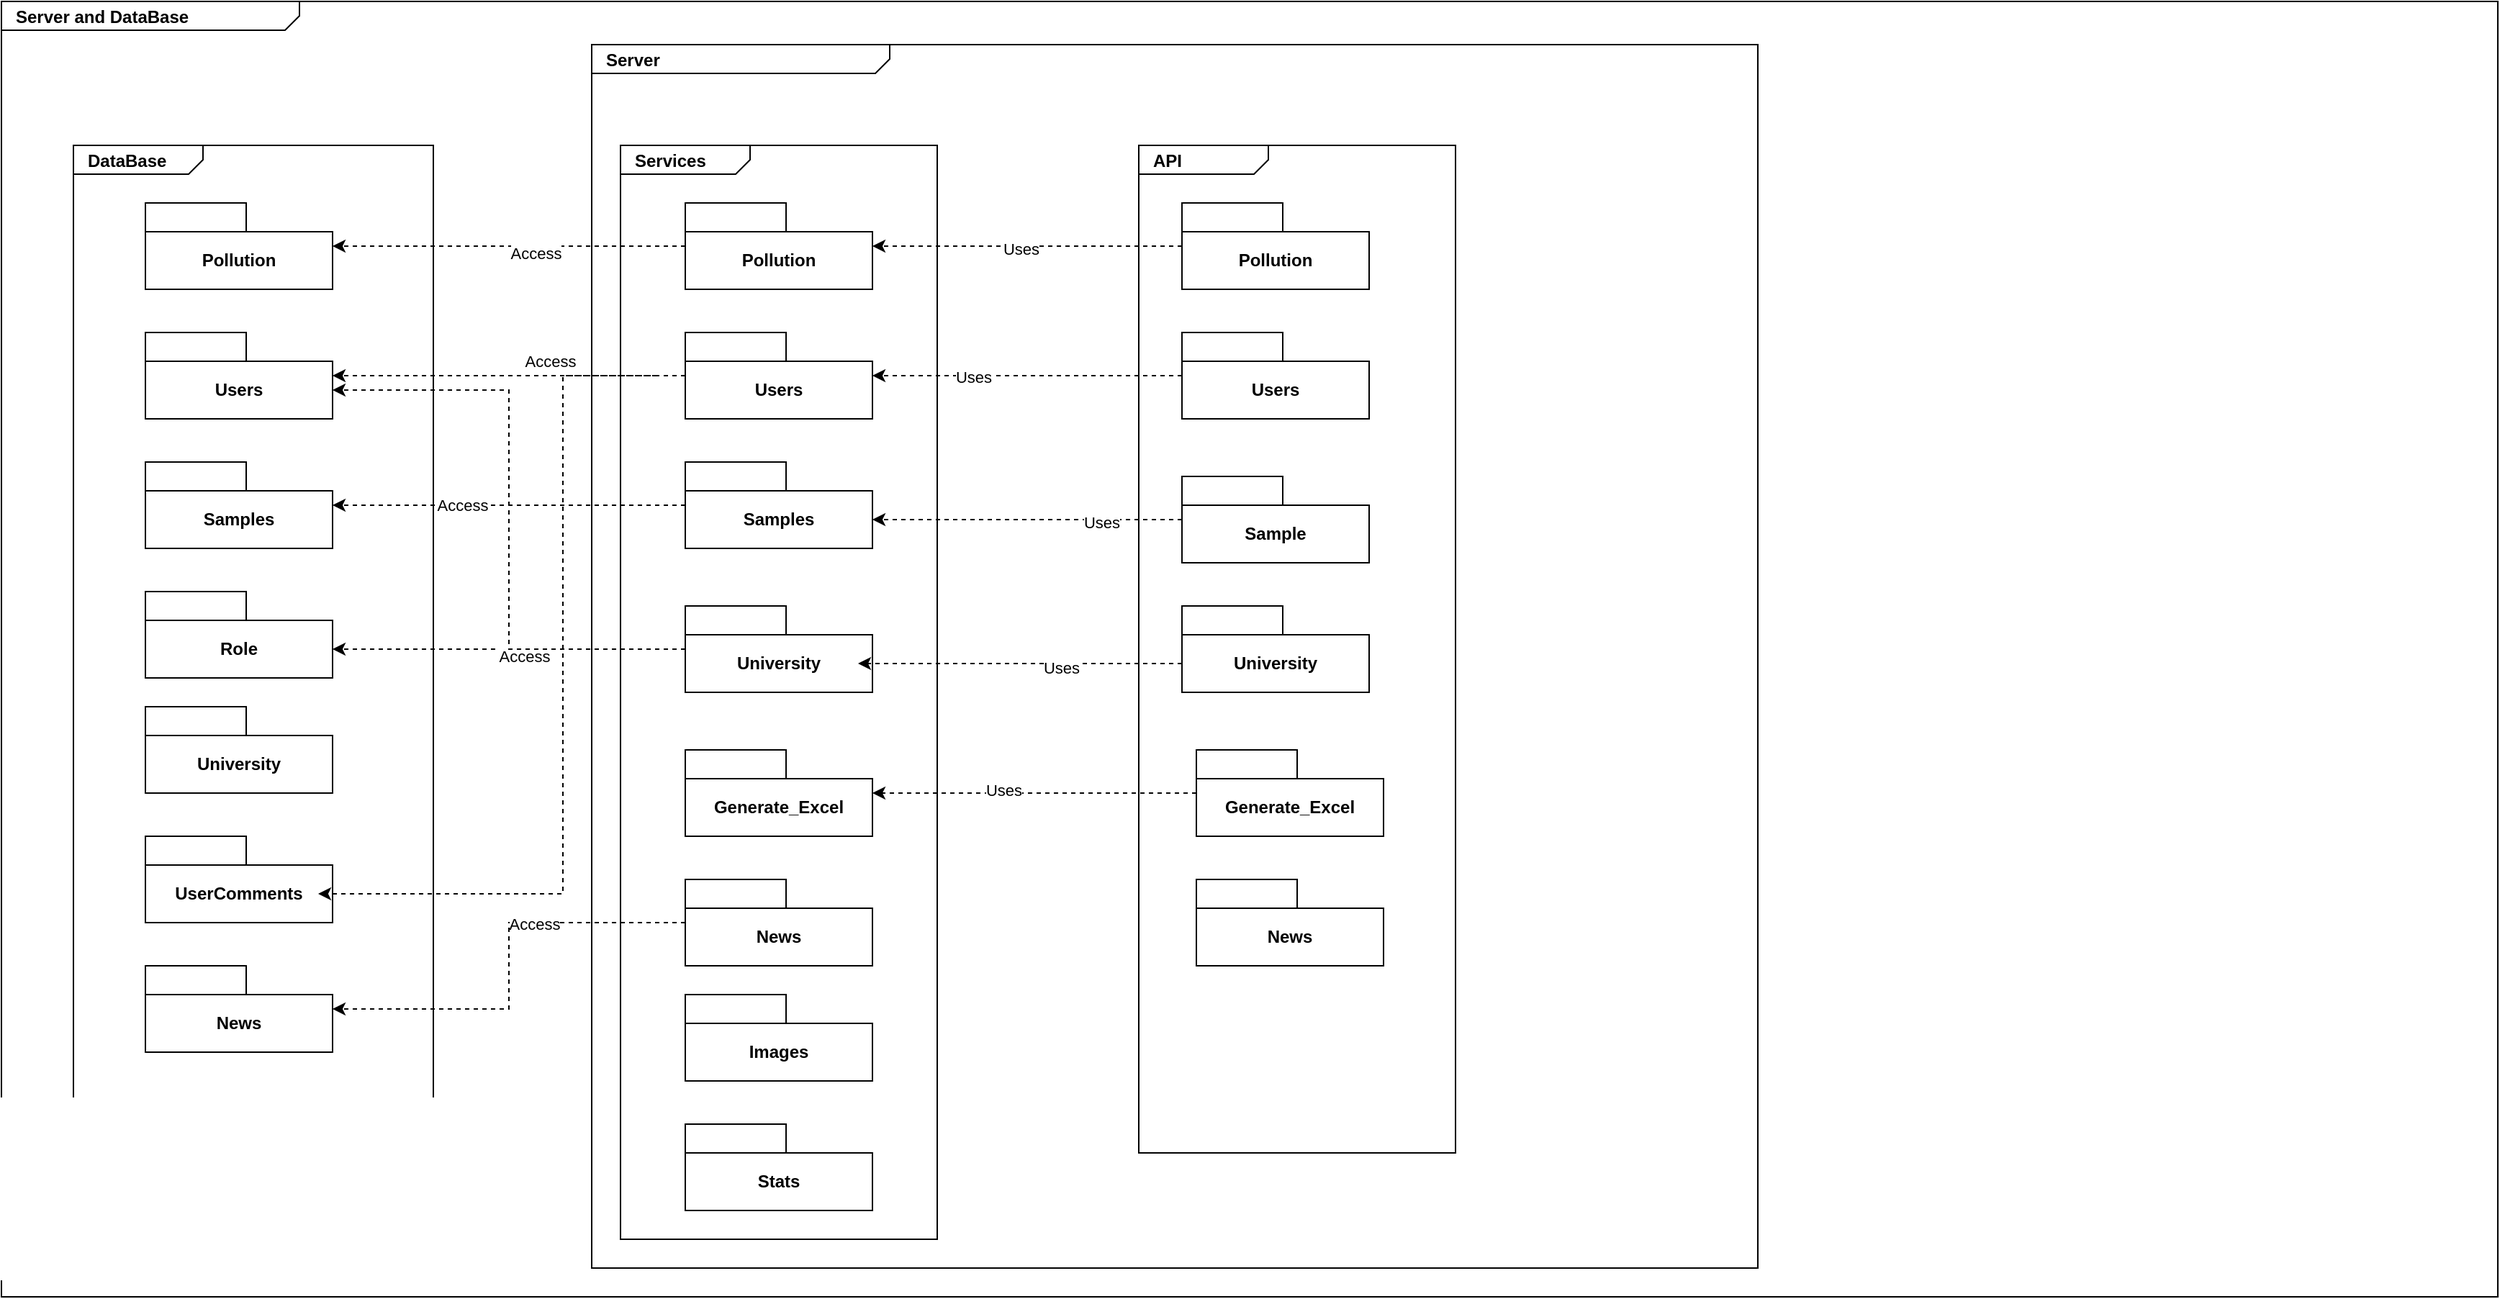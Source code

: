 <mxfile version="26.0.14">
  <diagram name="Page-1" id="929967ad-93f9-6ef4-fab6-5d389245f69c">
    <mxGraphModel dx="1160" dy="1162" grid="1" gridSize="10" guides="1" tooltips="1" connect="1" arrows="1" fold="1" page="1" pageScale="1.5" pageWidth="1169" pageHeight="826" background="none" math="0" shadow="0">
      <root>
        <mxCell id="0" style=";html=1;" />
        <mxCell id="1" style=";html=1;" parent="0" />
        <mxCell id="fy4j5EEXsITpbpzP0Zdo-60" value="&lt;p style=&quot;margin: 0px ; margin-top: 4px ; margin-left: 10px ; text-align: left&quot;&gt;&lt;b&gt;Server and DataBase&lt;/b&gt;&lt;/p&gt;" style="html=1;strokeWidth=1;shape=mxgraph.sysml.package;html=1;overflow=fill;whiteSpace=wrap;fontSize=12;align=center;labelX=207;" vertex="1" parent="1">
          <mxGeometry x="20" y="80" width="1734" height="900" as="geometry" />
        </mxCell>
        <mxCell id="1672d66443f91eb5-1" value="&lt;p style=&quot;margin: 0px ; margin-top: 4px ; margin-left: 10px ; text-align: left&quot;&gt;&lt;b&gt;Server&lt;/b&gt;&lt;/p&gt;" style="html=1;strokeWidth=1;shape=mxgraph.sysml.package;html=1;overflow=fill;whiteSpace=wrap;fontSize=12;align=center;labelX=207;" parent="1" vertex="1">
          <mxGeometry x="430" y="110" width="810" height="850" as="geometry" />
        </mxCell>
        <mxCell id="fy4j5EEXsITpbpzP0Zdo-16" value="&lt;p style=&quot;margin:0px;margin-top:4px;margin-left:10px;text-align:left;&quot;&gt;&lt;b&gt;DataBase&lt;/b&gt;&lt;/p&gt;" style="html=1;shape=mxgraph.sysml.package;html=1;overflow=fill;whiteSpace=wrap;" vertex="1" parent="1">
          <mxGeometry x="70" y="180" width="250" height="700" as="geometry" />
        </mxCell>
        <mxCell id="1z70BXOUAb1ZmNSoUYHr-9" style="edgeStyle=orthogonalEdgeStyle;rounded=0;orthogonalLoop=1;jettySize=auto;html=1;endArrow=none;startFill=0;" parent="1" target="1z70BXOUAb1ZmNSoUYHr-8" edge="1">
          <mxGeometry relative="1" as="geometry">
            <mxPoint x="505" y="590" as="sourcePoint" />
          </mxGeometry>
        </mxCell>
        <mxCell id="1z70BXOUAb1ZmNSoUYHr-13" style="edgeStyle=orthogonalEdgeStyle;rounded=0;orthogonalLoop=1;jettySize=auto;html=1;endArrow=none;startFill=0;" parent="1" target="1z70BXOUAb1ZmNSoUYHr-11" edge="1">
          <mxGeometry relative="1" as="geometry">
            <mxPoint x="581.5" y="560" as="sourcePoint" />
          </mxGeometry>
        </mxCell>
        <mxCell id="1z70BXOUAb1ZmNSoUYHr-16" style="edgeStyle=orthogonalEdgeStyle;rounded=0;orthogonalLoop=1;jettySize=auto;html=1;endArrow=none;startFill=0;" parent="1" source="1672d66443f91eb5-10" edge="1">
          <mxGeometry relative="1" as="geometry">
            <Array as="points">
              <mxPoint x="530" y="430" />
            </Array>
            <mxPoint x="640" y="430" as="targetPoint" />
          </mxGeometry>
        </mxCell>
        <mxCell id="rvwP7tbB7jXG2jo1dAHa-2" style="edgeStyle=none;curved=1;rounded=0;orthogonalLoop=1;jettySize=auto;html=1;fontSize=12;startSize=8;endSize=8;endArrow=none;startFill=0;" parent="1" target="rvwP7tbB7jXG2jo1dAHa-1" edge="1">
          <mxGeometry relative="1" as="geometry">
            <mxPoint x="725.589" y="590" as="sourcePoint" />
          </mxGeometry>
        </mxCell>
        <mxCell id="fy4j5EEXsITpbpzP0Zdo-1" value="University" style="shape=folder;fontStyle=1;tabWidth=70;tabHeight=20;tabPosition=left;html=1;boundedLbl=1;whiteSpace=wrap;" vertex="1" parent="1">
          <mxGeometry x="120" y="570" width="130" height="60" as="geometry" />
        </mxCell>
        <mxCell id="fy4j5EEXsITpbpzP0Zdo-2" value="Users" style="shape=folder;fontStyle=1;tabWidth=70;tabHeight=20;tabPosition=left;html=1;boundedLbl=1;whiteSpace=wrap;" vertex="1" parent="1">
          <mxGeometry x="120" y="310" width="130" height="60" as="geometry" />
        </mxCell>
        <mxCell id="fy4j5EEXsITpbpzP0Zdo-3" value="Role" style="shape=folder;fontStyle=1;tabWidth=70;tabHeight=20;tabPosition=left;html=1;boundedLbl=1;whiteSpace=wrap;" vertex="1" parent="1">
          <mxGeometry x="120" y="490" width="130" height="60" as="geometry" />
        </mxCell>
        <mxCell id="fy4j5EEXsITpbpzP0Zdo-4" value="Samples" style="shape=folder;fontStyle=1;tabWidth=70;tabHeight=20;tabPosition=left;html=1;boundedLbl=1;whiteSpace=wrap;" vertex="1" parent="1">
          <mxGeometry x="120" y="400" width="130" height="60" as="geometry" />
        </mxCell>
        <mxCell id="fy4j5EEXsITpbpzP0Zdo-5" value="Pollution" style="shape=folder;fontStyle=1;tabWidth=70;tabHeight=20;tabPosition=left;html=1;boundedLbl=1;whiteSpace=wrap;" vertex="1" parent="1">
          <mxGeometry x="120" y="220" width="130" height="60" as="geometry" />
        </mxCell>
        <mxCell id="fy4j5EEXsITpbpzP0Zdo-7" value="News" style="shape=folder;fontStyle=1;tabWidth=70;tabHeight=20;tabPosition=left;html=1;boundedLbl=1;whiteSpace=wrap;" vertex="1" parent="1">
          <mxGeometry x="120" y="750" width="130" height="60" as="geometry" />
        </mxCell>
        <mxCell id="fy4j5EEXsITpbpzP0Zdo-8" value="&lt;font style=&quot;color: rgb(0, 0, 0);&quot;&gt;UserComments&lt;/font&gt;" style="shape=folder;fontStyle=1;tabWidth=70;tabHeight=20;tabPosition=left;html=1;boundedLbl=1;whiteSpace=wrap;strokeColor=light-dark(#000000,#FFFFFF);" vertex="1" parent="1">
          <mxGeometry x="120" y="660" width="130" height="60" as="geometry" />
        </mxCell>
        <mxCell id="fy4j5EEXsITpbpzP0Zdo-12" value="&lt;p style=&quot;margin:0px;margin-top:4px;margin-left:10px;text-align:left;&quot;&gt;&lt;b&gt;API&lt;/b&gt;&lt;/p&gt;" style="html=1;shape=mxgraph.sysml.package;html=1;overflow=fill;whiteSpace=wrap;fillColor=none;" vertex="1" parent="1">
          <mxGeometry x="810" y="180" width="220" height="700" as="geometry" />
        </mxCell>
        <mxCell id="fy4j5EEXsITpbpzP0Zdo-15" value="News" style="shape=folder;fontStyle=1;tabWidth=70;tabHeight=20;tabPosition=left;html=1;boundedLbl=1;whiteSpace=wrap;" vertex="1" parent="1">
          <mxGeometry x="850" y="690" width="130" height="60" as="geometry" />
        </mxCell>
        <mxCell id="fy4j5EEXsITpbpzP0Zdo-18" value="&lt;p style=&quot;margin:0px;margin-top:4px;margin-left:10px;text-align:left;&quot;&gt;&lt;b&gt;Services&lt;/b&gt;&lt;/p&gt;" style="html=1;shape=mxgraph.sysml.package;html=1;overflow=fill;whiteSpace=wrap;fillColor=none;" vertex="1" parent="1">
          <mxGeometry x="450" y="180" width="220" height="760" as="geometry" />
        </mxCell>
        <mxCell id="fy4j5EEXsITpbpzP0Zdo-39" style="edgeStyle=orthogonalEdgeStyle;shape=connector;rounded=0;orthogonalLoop=1;jettySize=auto;html=1;dashed=1;strokeColor=default;align=center;verticalAlign=middle;fontFamily=Helvetica;fontSize=11;fontColor=default;labelBackgroundColor=default;endArrow=classic;" edge="1" parent="1" source="fy4j5EEXsITpbpzP0Zdo-19" target="fy4j5EEXsITpbpzP0Zdo-7">
          <mxGeometry relative="1" as="geometry" />
        </mxCell>
        <mxCell id="fy4j5EEXsITpbpzP0Zdo-40" value="Access" style="edgeLabel;html=1;align=center;verticalAlign=middle;resizable=0;points=[];fontFamily=Helvetica;fontSize=11;fontColor=default;labelBackgroundColor=default;" vertex="1" connectable="0" parent="fy4j5EEXsITpbpzP0Zdo-39">
          <mxGeometry x="-0.313" y="1" relative="1" as="geometry">
            <mxPoint as="offset" />
          </mxGeometry>
        </mxCell>
        <mxCell id="fy4j5EEXsITpbpzP0Zdo-19" value="News" style="shape=folder;fontStyle=1;tabWidth=70;tabHeight=20;tabPosition=left;html=1;boundedLbl=1;whiteSpace=wrap;" vertex="1" parent="1">
          <mxGeometry x="495" y="690" width="130" height="60" as="geometry" />
        </mxCell>
        <mxCell id="fy4j5EEXsITpbpzP0Zdo-20" value="Generate_Excel" style="shape=folder;fontStyle=1;tabWidth=70;tabHeight=20;tabPosition=left;html=1;boundedLbl=1;whiteSpace=wrap;" vertex="1" parent="1">
          <mxGeometry x="495" y="600" width="130" height="60" as="geometry" />
        </mxCell>
        <mxCell id="fy4j5EEXsITpbpzP0Zdo-28" style="edgeStyle=orthogonalEdgeStyle;rounded=0;orthogonalLoop=1;jettySize=auto;html=1;dashed=1;" edge="1" parent="1" source="fy4j5EEXsITpbpzP0Zdo-22" target="fy4j5EEXsITpbpzP0Zdo-5">
          <mxGeometry relative="1" as="geometry" />
        </mxCell>
        <mxCell id="fy4j5EEXsITpbpzP0Zdo-29" value="Access" style="edgeLabel;html=1;align=center;verticalAlign=middle;resizable=0;points=[];fontFamily=Helvetica;fontSize=11;fontColor=default;labelBackgroundColor=default;" vertex="1" connectable="0" parent="fy4j5EEXsITpbpzP0Zdo-28">
          <mxGeometry x="-0.149" y="5" relative="1" as="geometry">
            <mxPoint as="offset" />
          </mxGeometry>
        </mxCell>
        <mxCell id="fy4j5EEXsITpbpzP0Zdo-22" value="Pollution" style="shape=folder;fontStyle=1;tabWidth=70;tabHeight=20;tabPosition=left;html=1;boundedLbl=1;whiteSpace=wrap;" vertex="1" parent="1">
          <mxGeometry x="495" y="220" width="130" height="60" as="geometry" />
        </mxCell>
        <mxCell id="fy4j5EEXsITpbpzP0Zdo-32" style="edgeStyle=orthogonalEdgeStyle;shape=connector;rounded=0;orthogonalLoop=1;jettySize=auto;html=1;dashed=1;strokeColor=default;align=center;verticalAlign=middle;fontFamily=Helvetica;fontSize=11;fontColor=default;labelBackgroundColor=default;endArrow=classic;" edge="1" parent="1" source="fy4j5EEXsITpbpzP0Zdo-23" target="fy4j5EEXsITpbpzP0Zdo-2">
          <mxGeometry relative="1" as="geometry" />
        </mxCell>
        <mxCell id="fy4j5EEXsITpbpzP0Zdo-33" value="Access" style="edgeLabel;html=1;align=center;verticalAlign=middle;resizable=0;points=[];fontFamily=Helvetica;fontSize=11;fontColor=default;labelBackgroundColor=default;" vertex="1" connectable="0" parent="fy4j5EEXsITpbpzP0Zdo-32">
          <mxGeometry x="-0.231" y="-2" relative="1" as="geometry">
            <mxPoint y="-8" as="offset" />
          </mxGeometry>
        </mxCell>
        <mxCell id="fy4j5EEXsITpbpzP0Zdo-23" value="Users" style="shape=folder;fontStyle=1;tabWidth=70;tabHeight=20;tabPosition=left;html=1;boundedLbl=1;whiteSpace=wrap;" vertex="1" parent="1">
          <mxGeometry x="495" y="310" width="130" height="60" as="geometry" />
        </mxCell>
        <mxCell id="fy4j5EEXsITpbpzP0Zdo-34" style="edgeStyle=orthogonalEdgeStyle;shape=connector;rounded=0;orthogonalLoop=1;jettySize=auto;html=1;dashed=1;strokeColor=default;align=center;verticalAlign=middle;fontFamily=Helvetica;fontSize=11;fontColor=default;labelBackgroundColor=default;endArrow=classic;" edge="1" parent="1" source="fy4j5EEXsITpbpzP0Zdo-24" target="fy4j5EEXsITpbpzP0Zdo-4">
          <mxGeometry relative="1" as="geometry" />
        </mxCell>
        <mxCell id="fy4j5EEXsITpbpzP0Zdo-35" value="Access" style="edgeLabel;html=1;align=center;verticalAlign=middle;resizable=0;points=[];fontFamily=Helvetica;fontSize=11;fontColor=default;labelBackgroundColor=default;" vertex="1" connectable="0" parent="fy4j5EEXsITpbpzP0Zdo-34">
          <mxGeometry x="0.128" y="2" relative="1" as="geometry">
            <mxPoint x="-17" y="-2" as="offset" />
          </mxGeometry>
        </mxCell>
        <mxCell id="fy4j5EEXsITpbpzP0Zdo-24" value="Samples" style="shape=folder;fontStyle=1;tabWidth=70;tabHeight=20;tabPosition=left;html=1;boundedLbl=1;whiteSpace=wrap;" vertex="1" parent="1">
          <mxGeometry x="495" y="400" width="130" height="60" as="geometry" />
        </mxCell>
        <mxCell id="fy4j5EEXsITpbpzP0Zdo-27" value="University" style="shape=folder;fontStyle=1;tabWidth=70;tabHeight=20;tabPosition=left;html=1;boundedLbl=1;whiteSpace=wrap;" vertex="1" parent="1">
          <mxGeometry x="495" y="500" width="130" height="60" as="geometry" />
        </mxCell>
        <mxCell id="fy4j5EEXsITpbpzP0Zdo-30" value="Images" style="shape=folder;fontStyle=1;tabWidth=70;tabHeight=20;tabPosition=left;html=1;boundedLbl=1;whiteSpace=wrap;" vertex="1" parent="1">
          <mxGeometry x="495" y="770" width="130" height="60" as="geometry" />
        </mxCell>
        <mxCell id="fy4j5EEXsITpbpzP0Zdo-31" value="Stats" style="shape=folder;fontStyle=1;tabWidth=70;tabHeight=20;tabPosition=left;html=1;boundedLbl=1;whiteSpace=wrap;" vertex="1" parent="1">
          <mxGeometry x="495" y="860" width="130" height="60" as="geometry" />
        </mxCell>
        <mxCell id="fy4j5EEXsITpbpzP0Zdo-36" style="edgeStyle=orthogonalEdgeStyle;shape=connector;rounded=0;orthogonalLoop=1;jettySize=auto;html=1;entryX=0;entryY=0;entryDx=130;entryDy=40;entryPerimeter=0;dashed=1;strokeColor=default;align=center;verticalAlign=middle;fontFamily=Helvetica;fontSize=11;fontColor=default;labelBackgroundColor=default;endArrow=classic;" edge="1" parent="1" source="fy4j5EEXsITpbpzP0Zdo-27" target="fy4j5EEXsITpbpzP0Zdo-3">
          <mxGeometry relative="1" as="geometry" />
        </mxCell>
        <mxCell id="fy4j5EEXsITpbpzP0Zdo-37" value="Access" style="edgeLabel;html=1;align=center;verticalAlign=middle;resizable=0;points=[];fontFamily=Helvetica;fontSize=11;fontColor=default;labelBackgroundColor=default;" vertex="1" connectable="0" parent="fy4j5EEXsITpbpzP0Zdo-36">
          <mxGeometry x="-0.082" y="-2" relative="1" as="geometry">
            <mxPoint y="7" as="offset" />
          </mxGeometry>
        </mxCell>
        <mxCell id="fy4j5EEXsITpbpzP0Zdo-38" style="edgeStyle=orthogonalEdgeStyle;shape=connector;rounded=0;orthogonalLoop=1;jettySize=auto;html=1;entryX=0;entryY=0;entryDx=130;entryDy=40;entryPerimeter=0;dashed=1;strokeColor=default;align=center;verticalAlign=middle;fontFamily=Helvetica;fontSize=11;fontColor=default;labelBackgroundColor=default;endArrow=classic;" edge="1" parent="1" source="fy4j5EEXsITpbpzP0Zdo-27" target="fy4j5EEXsITpbpzP0Zdo-2">
          <mxGeometry relative="1" as="geometry" />
        </mxCell>
        <mxCell id="fy4j5EEXsITpbpzP0Zdo-42" style="edgeStyle=orthogonalEdgeStyle;shape=connector;rounded=0;orthogonalLoop=1;jettySize=auto;html=1;entryX=0;entryY=0;entryDx=130;entryDy=40;entryPerimeter=0;dashed=1;strokeColor=default;align=center;verticalAlign=middle;fontFamily=Helvetica;fontSize=11;fontColor=default;labelBackgroundColor=default;endArrow=classic;" edge="1" parent="1">
          <mxGeometry relative="1" as="geometry">
            <mxPoint x="475" y="340" as="sourcePoint" />
            <mxPoint x="240" y="700" as="targetPoint" />
            <Array as="points">
              <mxPoint x="410" y="340" />
              <mxPoint x="410" y="700" />
            </Array>
          </mxGeometry>
        </mxCell>
        <mxCell id="fy4j5EEXsITpbpzP0Zdo-45" style="edgeStyle=orthogonalEdgeStyle;shape=connector;rounded=0;orthogonalLoop=1;jettySize=auto;html=1;dashed=1;strokeColor=default;align=center;verticalAlign=middle;fontFamily=Helvetica;fontSize=11;fontColor=default;labelBackgroundColor=default;endArrow=classic;" edge="1" parent="1" source="fy4j5EEXsITpbpzP0Zdo-43" target="fy4j5EEXsITpbpzP0Zdo-20">
          <mxGeometry relative="1" as="geometry" />
        </mxCell>
        <mxCell id="fy4j5EEXsITpbpzP0Zdo-46" value="Uses" style="edgeLabel;html=1;align=center;verticalAlign=middle;resizable=0;points=[];fontFamily=Helvetica;fontSize=11;fontColor=default;labelBackgroundColor=default;" vertex="1" connectable="0" parent="fy4j5EEXsITpbpzP0Zdo-45">
          <mxGeometry x="0.199" y="-2" relative="1" as="geometry">
            <mxPoint x="1" as="offset" />
          </mxGeometry>
        </mxCell>
        <mxCell id="fy4j5EEXsITpbpzP0Zdo-43" value="Generate_Excel" style="shape=folder;fontStyle=1;tabWidth=70;tabHeight=20;tabPosition=left;html=1;boundedLbl=1;whiteSpace=wrap;" vertex="1" parent="1">
          <mxGeometry x="850" y="600" width="130" height="60" as="geometry" />
        </mxCell>
        <mxCell id="fy4j5EEXsITpbpzP0Zdo-48" style="edgeStyle=orthogonalEdgeStyle;shape=connector;rounded=0;orthogonalLoop=1;jettySize=auto;html=1;dashed=1;strokeColor=default;align=center;verticalAlign=middle;fontFamily=Helvetica;fontSize=11;fontColor=default;labelBackgroundColor=default;endArrow=classic;" edge="1" parent="1" source="fy4j5EEXsITpbpzP0Zdo-47" target="fy4j5EEXsITpbpzP0Zdo-22">
          <mxGeometry relative="1" as="geometry" />
        </mxCell>
        <mxCell id="fy4j5EEXsITpbpzP0Zdo-49" value="Uses" style="edgeLabel;html=1;align=center;verticalAlign=middle;resizable=0;points=[];fontFamily=Helvetica;fontSize=11;fontColor=default;labelBackgroundColor=default;" vertex="1" connectable="0" parent="fy4j5EEXsITpbpzP0Zdo-48">
          <mxGeometry x="0.049" y="2" relative="1" as="geometry">
            <mxPoint x="1" as="offset" />
          </mxGeometry>
        </mxCell>
        <mxCell id="fy4j5EEXsITpbpzP0Zdo-47" value="Pollution" style="shape=folder;fontStyle=1;tabWidth=70;tabHeight=20;tabPosition=left;html=1;boundedLbl=1;whiteSpace=wrap;" vertex="1" parent="1">
          <mxGeometry x="840" y="220" width="130" height="60" as="geometry" />
        </mxCell>
        <mxCell id="fy4j5EEXsITpbpzP0Zdo-50" value="Users" style="shape=folder;fontStyle=1;tabWidth=70;tabHeight=20;tabPosition=left;html=1;boundedLbl=1;whiteSpace=wrap;" vertex="1" parent="1">
          <mxGeometry x="840" y="310" width="130" height="60" as="geometry" />
        </mxCell>
        <mxCell id="fy4j5EEXsITpbpzP0Zdo-51" style="edgeStyle=orthogonalEdgeStyle;shape=connector;rounded=0;orthogonalLoop=1;jettySize=auto;html=1;entryX=0;entryY=0;entryDx=130;entryDy=30;entryPerimeter=0;dashed=1;strokeColor=default;align=center;verticalAlign=middle;fontFamily=Helvetica;fontSize=11;fontColor=default;labelBackgroundColor=default;endArrow=classic;" edge="1" parent="1" source="fy4j5EEXsITpbpzP0Zdo-50" target="fy4j5EEXsITpbpzP0Zdo-23">
          <mxGeometry relative="1" as="geometry" />
        </mxCell>
        <mxCell id="fy4j5EEXsITpbpzP0Zdo-52" value="Uses" style="edgeLabel;html=1;align=center;verticalAlign=middle;resizable=0;points=[];fontFamily=Helvetica;fontSize=11;fontColor=default;labelBackgroundColor=default;" vertex="1" connectable="0" parent="fy4j5EEXsITpbpzP0Zdo-51">
          <mxGeometry x="0.361" y="1" relative="1" as="geometry">
            <mxPoint x="1" as="offset" />
          </mxGeometry>
        </mxCell>
        <mxCell id="fy4j5EEXsITpbpzP0Zdo-53" value="Sample" style="shape=folder;fontStyle=1;tabWidth=70;tabHeight=20;tabPosition=left;html=1;boundedLbl=1;whiteSpace=wrap;" vertex="1" parent="1">
          <mxGeometry x="840" y="410" width="130" height="60" as="geometry" />
        </mxCell>
        <mxCell id="fy4j5EEXsITpbpzP0Zdo-54" style="edgeStyle=orthogonalEdgeStyle;shape=connector;rounded=0;orthogonalLoop=1;jettySize=auto;html=1;entryX=0;entryY=0;entryDx=130;entryDy=40;entryPerimeter=0;dashed=1;strokeColor=default;align=center;verticalAlign=middle;fontFamily=Helvetica;fontSize=11;fontColor=default;labelBackgroundColor=default;endArrow=classic;" edge="1" parent="1" source="fy4j5EEXsITpbpzP0Zdo-53" target="fy4j5EEXsITpbpzP0Zdo-24">
          <mxGeometry relative="1" as="geometry" />
        </mxCell>
        <mxCell id="fy4j5EEXsITpbpzP0Zdo-55" value="Uses" style="edgeLabel;html=1;align=center;verticalAlign=middle;resizable=0;points=[];fontFamily=Helvetica;fontSize=11;fontColor=default;labelBackgroundColor=default;" vertex="1" connectable="0" parent="fy4j5EEXsITpbpzP0Zdo-54">
          <mxGeometry x="-0.47" y="2" relative="1" as="geometry">
            <mxPoint x="1" as="offset" />
          </mxGeometry>
        </mxCell>
        <mxCell id="fy4j5EEXsITpbpzP0Zdo-57" style="edgeStyle=orthogonalEdgeStyle;shape=connector;rounded=0;orthogonalLoop=1;jettySize=auto;html=1;dashed=1;strokeColor=default;align=center;verticalAlign=middle;fontFamily=Helvetica;fontSize=11;fontColor=default;labelBackgroundColor=default;endArrow=classic;exitX=0;exitY=0;exitDx=0;exitDy=40;exitPerimeter=0;" edge="1" parent="1" source="fy4j5EEXsITpbpzP0Zdo-56">
          <mxGeometry relative="1" as="geometry">
            <mxPoint x="780" y="540.0" as="sourcePoint" />
            <mxPoint x="615" y="540" as="targetPoint" />
          </mxGeometry>
        </mxCell>
        <mxCell id="fy4j5EEXsITpbpzP0Zdo-58" value="Uses" style="edgeLabel;html=1;align=center;verticalAlign=middle;resizable=0;points=[];fontFamily=Helvetica;fontSize=11;fontColor=default;labelBackgroundColor=default;" vertex="1" connectable="0" parent="fy4j5EEXsITpbpzP0Zdo-57">
          <mxGeometry x="-0.245" y="3" relative="1" as="geometry">
            <mxPoint x="1" as="offset" />
          </mxGeometry>
        </mxCell>
        <mxCell id="fy4j5EEXsITpbpzP0Zdo-56" value="University" style="shape=folder;fontStyle=1;tabWidth=70;tabHeight=20;tabPosition=left;html=1;boundedLbl=1;whiteSpace=wrap;" vertex="1" parent="1">
          <mxGeometry x="840" y="500" width="130" height="60" as="geometry" />
        </mxCell>
      </root>
    </mxGraphModel>
  </diagram>
</mxfile>
